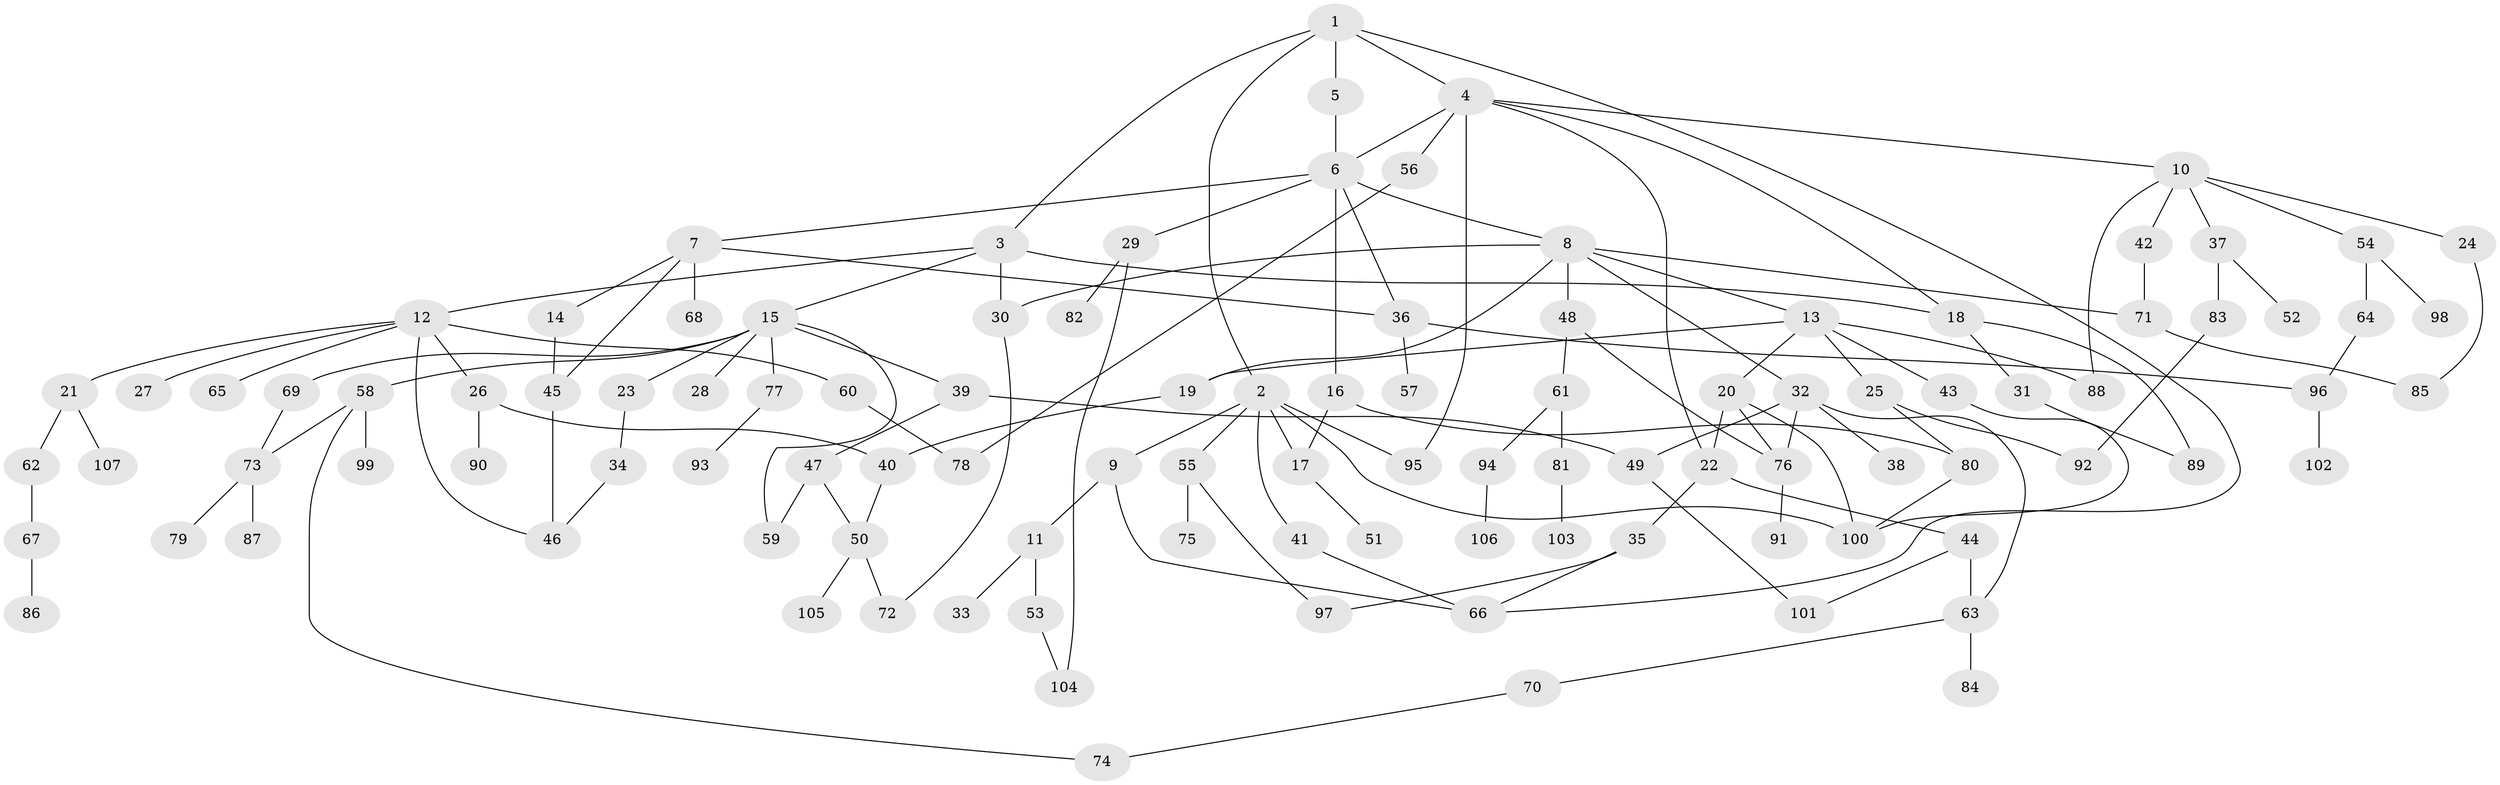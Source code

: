 // Generated by graph-tools (version 1.1) at 2025/25/03/09/25 03:25:34]
// undirected, 107 vertices, 144 edges
graph export_dot {
graph [start="1"]
  node [color=gray90,style=filled];
  1;
  2;
  3;
  4;
  5;
  6;
  7;
  8;
  9;
  10;
  11;
  12;
  13;
  14;
  15;
  16;
  17;
  18;
  19;
  20;
  21;
  22;
  23;
  24;
  25;
  26;
  27;
  28;
  29;
  30;
  31;
  32;
  33;
  34;
  35;
  36;
  37;
  38;
  39;
  40;
  41;
  42;
  43;
  44;
  45;
  46;
  47;
  48;
  49;
  50;
  51;
  52;
  53;
  54;
  55;
  56;
  57;
  58;
  59;
  60;
  61;
  62;
  63;
  64;
  65;
  66;
  67;
  68;
  69;
  70;
  71;
  72;
  73;
  74;
  75;
  76;
  77;
  78;
  79;
  80;
  81;
  82;
  83;
  84;
  85;
  86;
  87;
  88;
  89;
  90;
  91;
  92;
  93;
  94;
  95;
  96;
  97;
  98;
  99;
  100;
  101;
  102;
  103;
  104;
  105;
  106;
  107;
  1 -- 2;
  1 -- 3;
  1 -- 4;
  1 -- 5;
  1 -- 66;
  2 -- 9;
  2 -- 41;
  2 -- 55;
  2 -- 17;
  2 -- 100;
  2 -- 95;
  3 -- 12;
  3 -- 15;
  3 -- 30;
  3 -- 18;
  4 -- 6;
  4 -- 10;
  4 -- 18;
  4 -- 22;
  4 -- 56;
  4 -- 95;
  5 -- 6;
  6 -- 7;
  6 -- 8;
  6 -- 16;
  6 -- 29;
  6 -- 36;
  7 -- 14;
  7 -- 36;
  7 -- 45;
  7 -- 68;
  8 -- 13;
  8 -- 32;
  8 -- 48;
  8 -- 71;
  8 -- 19;
  8 -- 30;
  9 -- 11;
  9 -- 66;
  10 -- 24;
  10 -- 37;
  10 -- 42;
  10 -- 54;
  10 -- 88;
  11 -- 33;
  11 -- 53;
  12 -- 21;
  12 -- 26;
  12 -- 27;
  12 -- 60;
  12 -- 65;
  12 -- 46;
  13 -- 19;
  13 -- 20;
  13 -- 25;
  13 -- 43;
  13 -- 88;
  14 -- 45;
  15 -- 23;
  15 -- 28;
  15 -- 39;
  15 -- 58;
  15 -- 59;
  15 -- 69;
  15 -- 77;
  16 -- 17;
  16 -- 80;
  17 -- 51;
  18 -- 31;
  18 -- 89;
  19 -- 40;
  20 -- 100;
  20 -- 22;
  20 -- 76;
  21 -- 62;
  21 -- 107;
  22 -- 35;
  22 -- 44;
  23 -- 34;
  24 -- 85;
  25 -- 92;
  25 -- 80;
  26 -- 90;
  26 -- 40;
  29 -- 82;
  29 -- 104;
  30 -- 72;
  31 -- 89;
  32 -- 38;
  32 -- 76;
  32 -- 49;
  32 -- 63;
  34 -- 46;
  35 -- 97;
  35 -- 66;
  36 -- 57;
  36 -- 96;
  37 -- 52;
  37 -- 83;
  39 -- 47;
  39 -- 49;
  40 -- 50;
  41 -- 66;
  42 -- 71;
  43 -- 100;
  44 -- 63;
  44 -- 101;
  45 -- 46;
  47 -- 59;
  47 -- 50;
  48 -- 61;
  48 -- 76;
  49 -- 101;
  50 -- 105;
  50 -- 72;
  53 -- 104;
  54 -- 64;
  54 -- 98;
  55 -- 75;
  55 -- 97;
  56 -- 78;
  58 -- 74;
  58 -- 99;
  58 -- 73;
  60 -- 78;
  61 -- 81;
  61 -- 94;
  62 -- 67;
  63 -- 70;
  63 -- 84;
  64 -- 96;
  67 -- 86;
  69 -- 73;
  70 -- 74;
  71 -- 85;
  73 -- 79;
  73 -- 87;
  76 -- 91;
  77 -- 93;
  80 -- 100;
  81 -- 103;
  83 -- 92;
  94 -- 106;
  96 -- 102;
}
